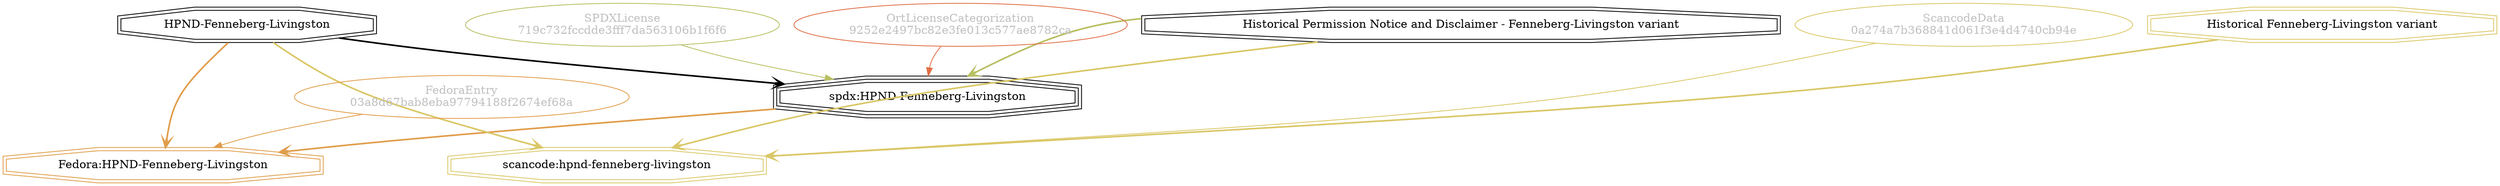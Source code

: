 strict digraph {
    node [shape=box];
    graph [splines=curved];
    2084 [label="SPDXLicense\n719c732fccdde3fff7da563106b1f6f6"
         ,fontcolor=gray
         ,color="#b8bf62"
         ,fillcolor="beige;1"
         ,shape=ellipse];
    2085 [label="spdx:HPND-Fenneberg-Livingston"
         ,shape=tripleoctagon];
    2086 [label="HPND-Fenneberg-Livingston"
         ,shape=doubleoctagon];
    2087 [label="Historical Permission Notice and Disclaimer - Fenneberg-Livingston variant"
         ,shape=doubleoctagon];
    6745 [label="FedoraEntry\n03a8d67bab8eba97794188f2674ef68a"
         ,fontcolor=gray
         ,color="#e09d4b"
         ,fillcolor="beige;1"
         ,shape=ellipse];
    6746 [label="Fedora:HPND-Fenneberg-Livingston"
         ,color="#e09d4b"
         ,shape=doubleoctagon];
    17107 [label="ScancodeData\n0a274a7b368841d061f3e4d4740cb94e"
          ,fontcolor=gray
          ,color="#dac767"
          ,fillcolor="beige;1"
          ,shape=ellipse];
    17108 [label="scancode:hpnd-fenneberg-livingston"
          ,color="#dac767"
          ,shape=doubleoctagon];
    17109 [label="Historical Fenneberg-Livingston variant"
          ,color="#dac767"
          ,shape=doubleoctagon];
    28738 [label="OrtLicenseCategorization\n9252e2497bc82e3fe013c577ae8782ca"
          ,fontcolor=gray
          ,color="#e06f45"
          ,fillcolor="beige;1"
          ,shape=ellipse];
    2084 -> 2085 [weight=0.5
                 ,color="#b8bf62"];
    2085 -> 6746 [style=bold
                 ,arrowhead=vee
                 ,weight=0.7
                 ,color="#e09d4b"];
    2086 -> 2085 [style=bold
                 ,arrowhead=vee
                 ,weight=0.7];
    2086 -> 6746 [style=bold
                 ,arrowhead=vee
                 ,weight=0.7
                 ,color="#e09d4b"];
    2086 -> 17108 [style=bold
                  ,arrowhead=vee
                  ,weight=0.7
                  ,color="#dac767"];
    2087 -> 2085 [style=bold
                 ,arrowhead=vee
                 ,weight=0.7
                 ,color="#b8bf62"];
    2087 -> 17108 [style=bold
                  ,arrowhead=vee
                  ,weight=0.7
                  ,color="#dac767"];
    6745 -> 6746 [weight=0.5
                 ,color="#e09d4b"];
    17107 -> 17108 [weight=0.5
                   ,color="#dac767"];
    17109 -> 17108 [style=bold
                   ,arrowhead=vee
                   ,weight=0.7
                   ,color="#dac767"];
    28738 -> 2085 [weight=0.5
                  ,color="#e06f45"];
}
